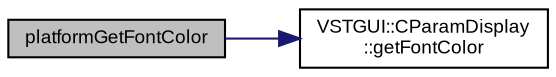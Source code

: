 digraph "platformGetFontColor"
{
  bgcolor="transparent";
  edge [fontname="Arial",fontsize="9",labelfontname="Arial",labelfontsize="9"];
  node [fontname="Arial",fontsize="9",shape=record];
  rankdir="LR";
  Node1 [label="platformGetFontColor",height=0.2,width=0.4,color="black", fillcolor="grey75", style="filled" fontcolor="black"];
  Node1 -> Node2 [color="midnightblue",fontsize="9",style="solid",fontname="Arial"];
  Node2 [label="VSTGUI::CParamDisplay\l::getFontColor",height=0.2,width=0.4,color="black",URL="$class_v_s_t_g_u_i_1_1_c_param_display.html#a74f51a9e900353a7dfbba90e78e9485f"];
}
